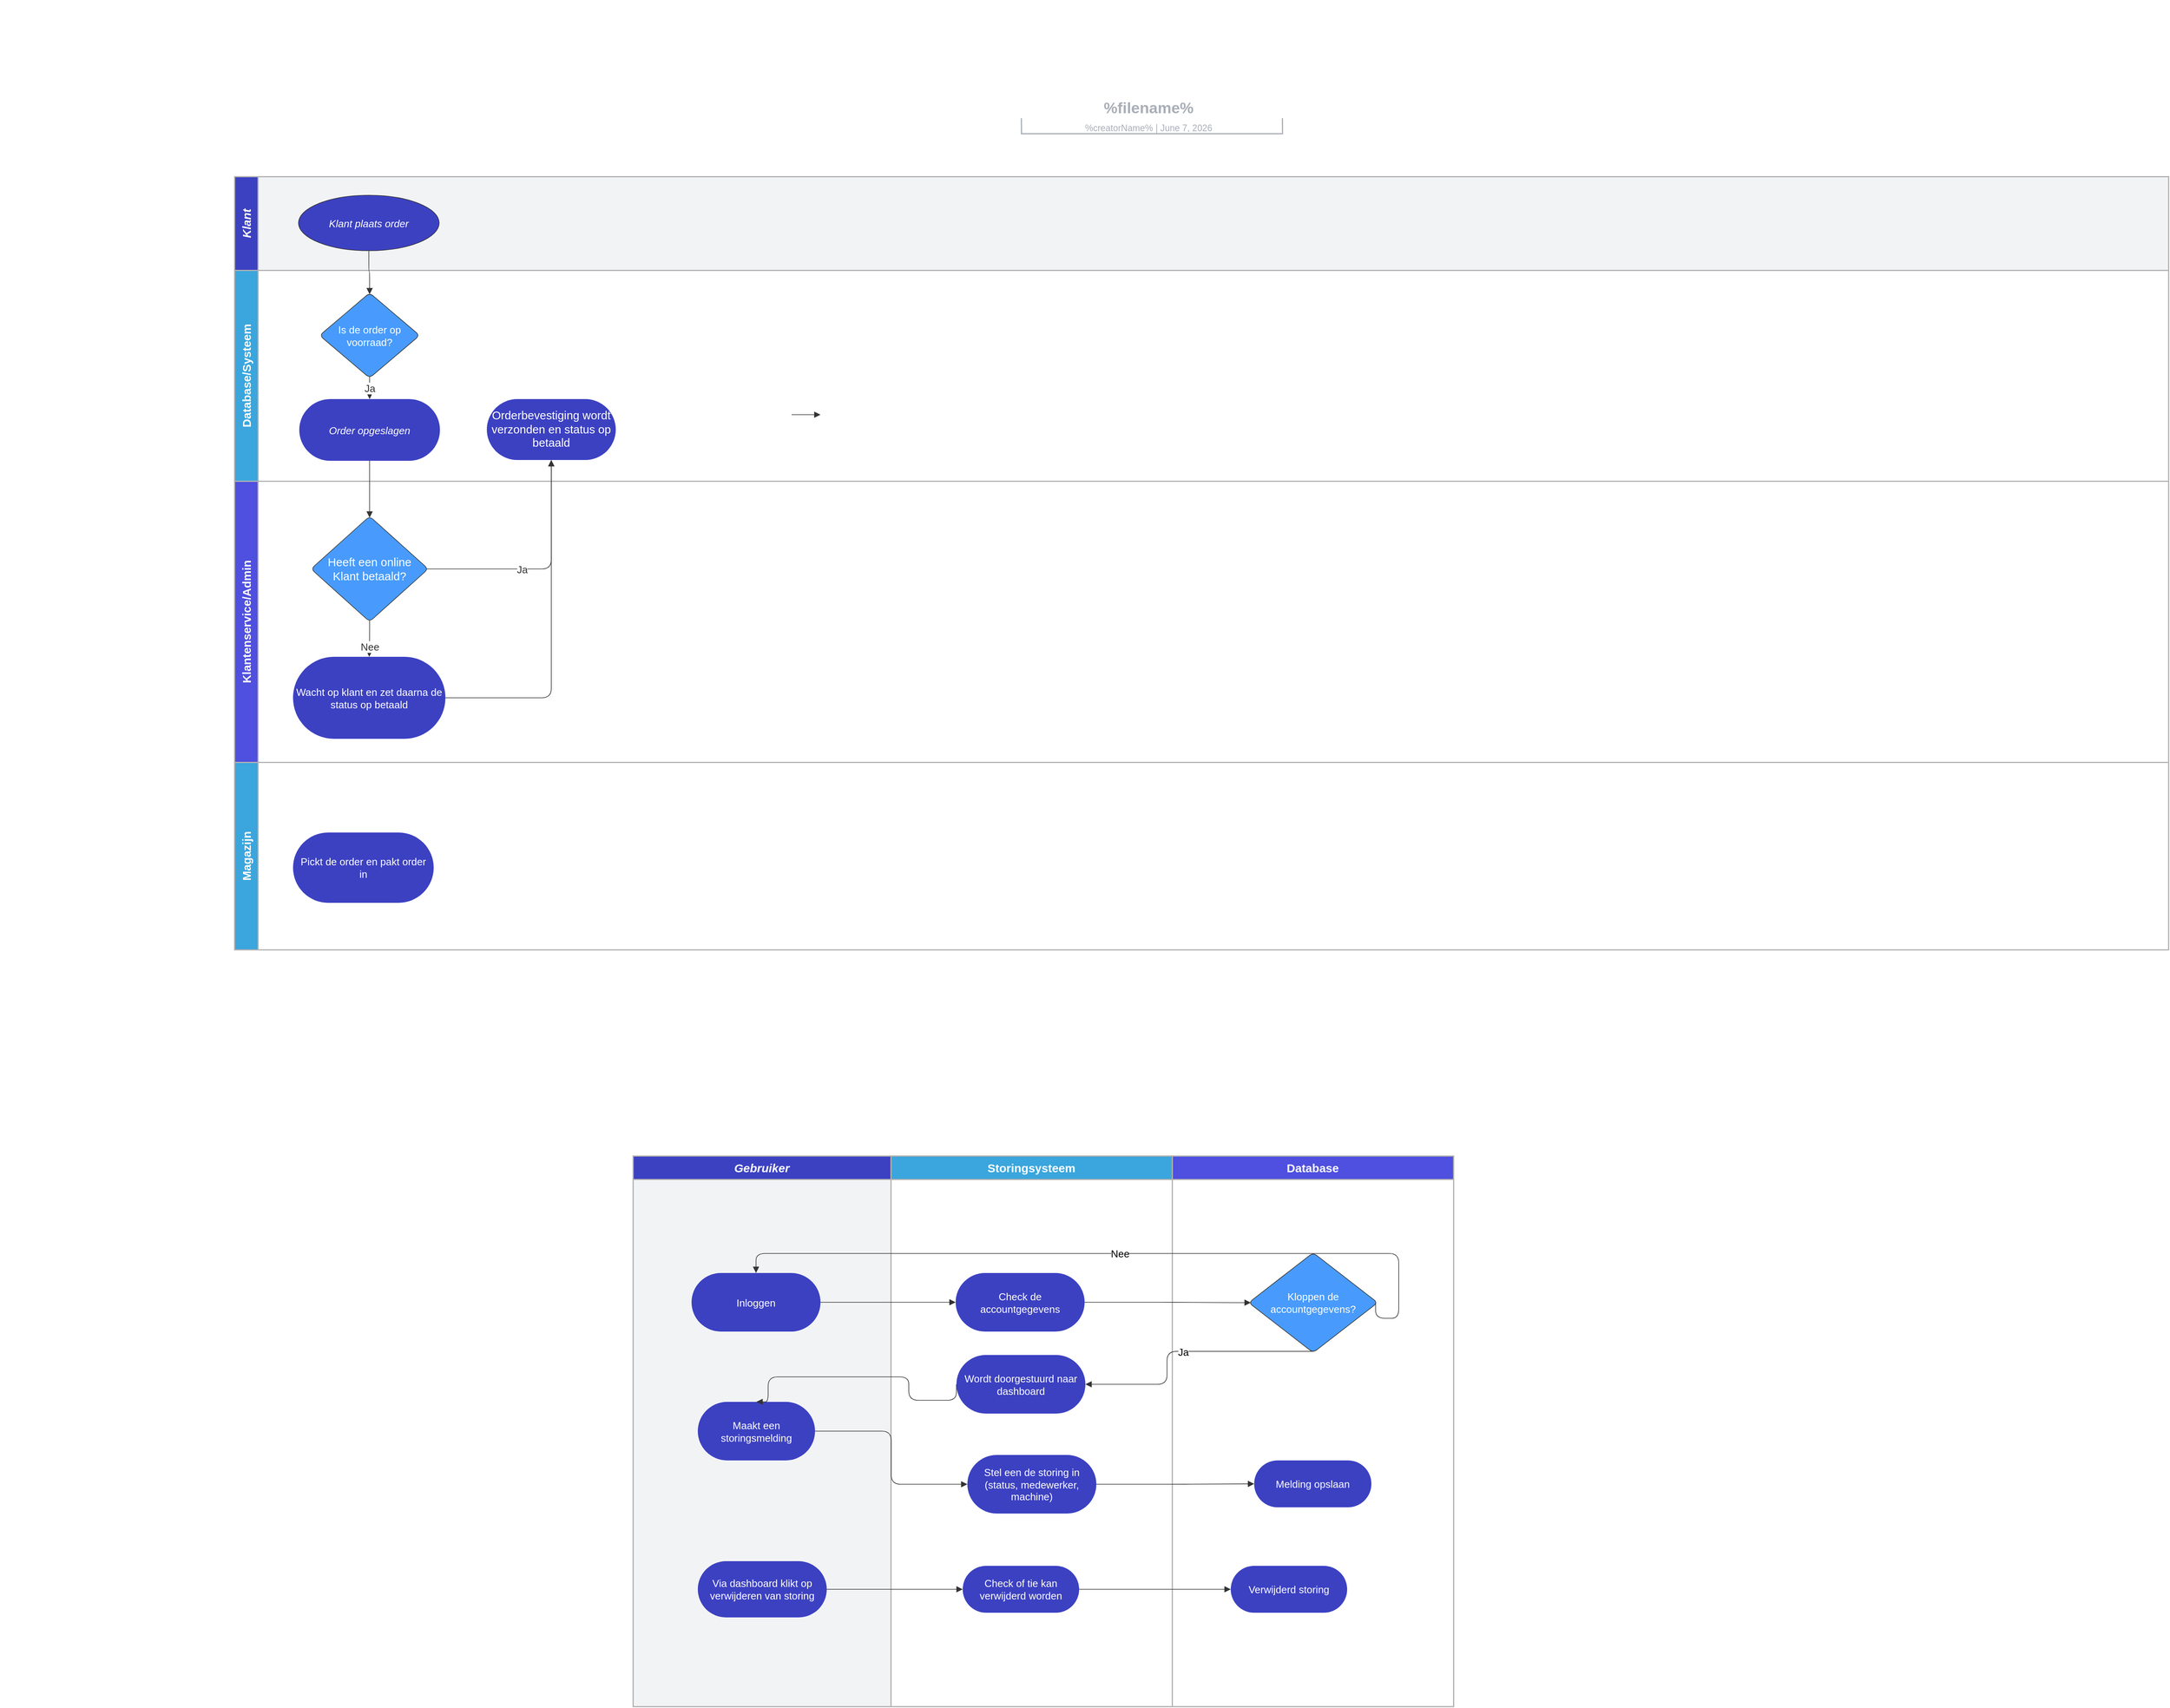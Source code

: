 <mxfile version="21.0.6" type="github">
  <diagram name="Page-1" id="udqCaN7Gq3vKLg3-HN35">
    <mxGraphModel dx="7170" dy="3495" grid="1" gridSize="10" guides="1" tooltips="1" connect="1" arrows="1" fold="1" page="1" pageScale="1" pageWidth="1400" pageHeight="850" math="0" shadow="0">
      <root>
        <mxCell id="0" />
        <mxCell id="1" parent="0" />
        <mxCell id="yd9bkMRgVebcNJ7dmM1L-2" parent="0" />
        <mxCell id="yd9bkMRgVebcNJ7dmM1L-3" value="" style="fillColor=none;strokeColor=none;pointerEvents=0;fontStyle=0;html=1;whiteSpace=wrap;container=1;collapsible=0;childLayout=stackLayout;resizeParent=1;dropTarget=0;horizontalStack=0;fontSize=13;spacing=0;strokeOpacity=100;rounded=1;absoluteArcSize=1;arcSize=12;horizontal=0;strokeWidth=1.5;" vertex="1" parent="yd9bkMRgVebcNJ7dmM1L-2">
          <mxGeometry x="330" y="296" width="2475" height="990" isRotated="1" as="geometry" />
        </mxCell>
        <mxCell id="yd9bkMRgVebcNJ7dmM1L-4" value="Klant" style="swimlane;html=1;whiteSpace=wrap;container=1;connectable=0;collapsible=0;startSize=30;dropTarget=0;rounded=0;horizontal=0;spacing=0;strokeColor=#b2b2b2;strokeOpacity=100;strokeWidth=1.5;fontSize=15;fontColor=#ffffff;fontStyle=3;fillColor=#3c41c2;swimlaneFillColor=#f2f3f5;" vertex="1" parent="yd9bkMRgVebcNJ7dmM1L-3">
          <mxGeometry width="2475" height="120" as="geometry" />
        </mxCell>
        <mxCell id="yd9bkMRgVebcNJ7dmM1L-5" value="Database/Systeem" style="swimlane;html=1;whiteSpace=wrap;container=1;connectable=0;collapsible=0;startSize=30;dropTarget=0;rounded=0;horizontal=0;spacing=0;strokeColor=#b2b2b2;strokeOpacity=100;strokeWidth=1.5;fontSize=15;fontColor=#ffffff;fontStyle=1;fillColor=#3aa6dd;swimlaneFillColor=#ffffff;" vertex="1" parent="yd9bkMRgVebcNJ7dmM1L-3">
          <mxGeometry y="120" width="2475" height="270" as="geometry" />
        </mxCell>
        <mxCell id="yd9bkMRgVebcNJ7dmM1L-6" value="Klantenservice/Admin" style="swimlane;html=1;whiteSpace=wrap;container=1;connectable=0;collapsible=0;startSize=30;dropTarget=0;rounded=0;horizontal=0;spacing=0;strokeColor=#b2b2b2;strokeOpacity=100;strokeWidth=1.5;fontSize=15;fontColor=#ffffff;fontStyle=1;fillColor=#4f4fe0;swimlaneFillColor=#ffffff;" vertex="1" parent="yd9bkMRgVebcNJ7dmM1L-3">
          <mxGeometry y="390" width="2475" height="360" as="geometry" />
        </mxCell>
        <mxCell id="yd9bkMRgVebcNJ7dmM1L-7" value="Magazijn" style="swimlane;html=1;whiteSpace=wrap;container=1;connectable=0;collapsible=0;startSize=30;dropTarget=0;rounded=0;horizontal=0;spacing=0;strokeColor=#b2b2b2;strokeOpacity=100;strokeWidth=1.5;fontSize=15;fontColor=#ffffff;fontStyle=1;fillColor=#3aa6dd;swimlaneFillColor=#ffffff;" vertex="1" parent="yd9bkMRgVebcNJ7dmM1L-3">
          <mxGeometry y="750" width="2475" height="240" as="geometry" />
        </mxCell>
        <mxCell id="yd9bkMRgVebcNJ7dmM1L-8" value="" style="fillColor=none;strokeColor=none;pointerEvents=0;fontStyle=0;html=1;whiteSpace=wrap;container=1;collapsible=0;childLayout=stackLayout;resizeParent=1;dropTarget=0;fontSize=13;spacing=0;strokeOpacity=100;rounded=1;absoluteArcSize=1;arcSize=12;strokeWidth=1.5;" vertex="1" parent="yd9bkMRgVebcNJ7dmM1L-2">
          <mxGeometry x="840" y="1550" width="1050" height="705" as="geometry" />
        </mxCell>
        <mxCell id="yd9bkMRgVebcNJ7dmM1L-9" value="Gebruiker" style="swimlane;html=1;whiteSpace=wrap;container=1;connectable=0;collapsible=0;startSize=30;dropTarget=0;rounded=0;spacing=0;strokeColor=#b2b2b2;strokeOpacity=100;strokeWidth=1.5;fontSize=15;fontColor=#ffffff;fontStyle=3;fillColor=#3c41c2;swimlaneFillColor=#f2f3f5;" vertex="1" parent="yd9bkMRgVebcNJ7dmM1L-8">
          <mxGeometry width="330" height="705" as="geometry" />
        </mxCell>
        <mxCell id="yd9bkMRgVebcNJ7dmM1L-10" value="Storingsysteem" style="swimlane;html=1;whiteSpace=wrap;container=1;connectable=0;collapsible=0;startSize=30;dropTarget=0;rounded=0;spacing=0;strokeColor=#b2b2b2;strokeOpacity=100;strokeWidth=1.5;fontSize=15;fontColor=#ffffff;fontStyle=1;fillColor=#3aa6dd;swimlaneFillColor=#ffffff;" vertex="1" parent="yd9bkMRgVebcNJ7dmM1L-8">
          <mxGeometry x="330" width="360" height="705" as="geometry" />
        </mxCell>
        <mxCell id="yd9bkMRgVebcNJ7dmM1L-11" value="Database" style="swimlane;html=1;whiteSpace=wrap;container=1;connectable=0;collapsible=0;startSize=30;dropTarget=0;rounded=0;spacing=0;strokeColor=#b2b2b2;strokeOpacity=100;strokeWidth=1.5;fontSize=15;fontColor=#ffffff;fontStyle=1;fillColor=#4f4fe0;swimlaneFillColor=#ffffff;" vertex="1" parent="yd9bkMRgVebcNJ7dmM1L-8">
          <mxGeometry x="690" width="360" height="705" as="geometry" />
        </mxCell>
        <mxCell id="yd9bkMRgVebcNJ7dmM1L-12" value="" style="group;dropTarget=0;pointerEvents=0;" vertex="1" parent="yd9bkMRgVebcNJ7dmM1L-2">
          <mxGeometry x="1180" y="191" width="640" height="45" as="geometry" />
        </mxCell>
        <UserObject label="%filename%" placeholders="1" id="yd9bkMRgVebcNJ7dmM1L-13">
          <mxCell style="points=[[0.245,0.967,0],[0.767,0.967,0]];html=1;overflow=block;blockSpacing=1;whiteSpace=wrap;fontSize=19.7;fontColor=#a9afb8;fontStyle=1;align=center;spacingLeft=7;spacingRight=7;spacingTop=2;spacing=3;strokeOpacity=0;fillOpacity=0;rounded=1;absoluteArcSize=1;arcSize=12;fillColor=#ffffff;strokeWidth=1.5;lucidId=Zp5B.o~4uqJS;" vertex="1" parent="yd9bkMRgVebcNJ7dmM1L-12">
            <mxGeometry width="640" height="31" as="geometry" />
          </mxCell>
        </UserObject>
        <UserObject label="%creatorName%  |  %date{mmmm d, yyyy}%" placeholders="1" id="yd9bkMRgVebcNJ7dmM1L-14">
          <mxCell style="html=1;overflow=block;blockSpacing=1;whiteSpace=wrap;fontSize=11.5;fontColor=#a9afb8;align=center;spacingLeft=7;spacingRight=7;spacingTop=2;spacing=3;strokeOpacity=0;fillOpacity=0;rounded=1;absoluteArcSize=1;arcSize=12;fillColor=#ffffff;strokeWidth=1.5;lucidId=Zp5BFBWkdzuN;" vertex="1" parent="yd9bkMRgVebcNJ7dmM1L-12">
            <mxGeometry y="31" width="640" height="14" as="geometry" />
          </mxCell>
        </UserObject>
        <mxCell id="yd9bkMRgVebcNJ7dmM1L-15" value="" style="html=1;jettySize=18;whiteSpace=wrap;fontSize=13;fontFamily=Helvetica;strokeColor=#a9afb8;strokeOpacity=100;strokeWidth=1.5;rounded=0;startArrow=none;endArrow=none;exitX=0.245;exitY=0.967;exitPerimeter=0;entryX=0.767;entryY=0.967;entryPerimeter=0;lucidId=Zp5B3QMqSILV;" edge="1" parent="yd9bkMRgVebcNJ7dmM1L-12" source="yd9bkMRgVebcNJ7dmM1L-13" target="yd9bkMRgVebcNJ7dmM1L-13">
          <mxGeometry width="100" height="100" relative="1" as="geometry">
            <Array as="points">
              <mxPoint x="157" y="50" generated="1" />
              <mxPoint x="491" y="50" generated="1" />
            </Array>
          </mxGeometry>
        </mxCell>
        <mxCell id="yd9bkMRgVebcNJ7dmM1L-16" value="Orderbevestiging wordt verzonden en status op betaald" style="html=1;overflow=block;blockSpacing=1;whiteSpace=wrap;rounded=1;arcSize=50;fontSize=14.7;fontColor=#ffffff;spacing=3.8;strokeOpacity=0;fillOpacity=100;fillColor=#3c41c2;strokeWidth=0.8;lucidId=C7cox1tg13cQ;" vertex="1" parent="yd9bkMRgVebcNJ7dmM1L-2">
          <mxGeometry x="653" y="581" width="165" height="78" as="geometry" />
        </mxCell>
        <mxCell id="yd9bkMRgVebcNJ7dmM1L-17" value="Heeft een online Klant betaald?" style="html=1;overflow=block;blockSpacing=1;whiteSpace=wrap;rhombus;fontSize=14.7;fontColor=#ffffff;align=center;spacing=3.8;strokeColor=#333333;strokeOpacity=100;fillOpacity=100;rounded=1;absoluteArcSize=1;arcSize=12;fillColor=#489bfc;strokeWidth=0.8;lucidId=rhdoeqafXLIC;" vertex="1" parent="yd9bkMRgVebcNJ7dmM1L-2">
          <mxGeometry x="428" y="731" width="150" height="135" as="geometry" />
        </mxCell>
        <mxCell id="yd9bkMRgVebcNJ7dmM1L-18" value="Order opgeslagen" style="html=1;overflow=block;blockSpacing=1;whiteSpace=wrap;rounded=1;arcSize=50;fontSize=13;fontColor=#ffffff;fontStyle=2;spacing=3.8;strokeOpacity=0;fillOpacity=100;fillColor=#3c41c2;strokeWidth=0.8;lucidId=lxdo0sqmmd~j;" vertex="1" parent="yd9bkMRgVebcNJ7dmM1L-2">
          <mxGeometry x="413" y="581" width="180" height="79" as="geometry" />
        </mxCell>
        <mxCell id="yd9bkMRgVebcNJ7dmM1L-19" value="" style="html=1;jettySize=18;whiteSpace=wrap;fontSize=13;strokeColor=#333333;strokeOpacity=100;strokeWidth=0.8;rounded=1;arcSize=24;edgeStyle=orthogonalEdgeStyle;startArrow=none;endArrow=block;endFill=1;exitX=0.5;exitY=1.005;exitPerimeter=0;entryX=0.5;entryY=0.017;entryPerimeter=0;lucidId=yxdog2FH4nMJ;" edge="1" parent="yd9bkMRgVebcNJ7dmM1L-2" source="yd9bkMRgVebcNJ7dmM1L-32" target="yd9bkMRgVebcNJ7dmM1L-31">
          <mxGeometry width="100" height="100" relative="1" as="geometry">
            <Array as="points" />
          </mxGeometry>
        </mxCell>
        <mxCell id="yd9bkMRgVebcNJ7dmM1L-20" value="" style="html=1;jettySize=18;whiteSpace=wrap;fontSize=13;strokeColor=#333333;strokeOpacity=100;strokeWidth=0.8;rounded=1;arcSize=24;edgeStyle=orthogonalEdgeStyle;startArrow=none;endArrow=block;endFill=1;exitX=0.5;exitY=0.983;exitPerimeter=0;entryX=0.5;entryY=0;entryPerimeter=0;lucidId=bKsoJkMltvMn;" edge="1" parent="yd9bkMRgVebcNJ7dmM1L-2" source="yd9bkMRgVebcNJ7dmM1L-31" target="yd9bkMRgVebcNJ7dmM1L-18">
          <mxGeometry width="100" height="100" relative="1" as="geometry">
            <Array as="points" />
          </mxGeometry>
        </mxCell>
        <mxCell id="yd9bkMRgVebcNJ7dmM1L-21" value="Ja" style="text;html=1;resizable=0;labelBackgroundColor=default;align=center;verticalAlign=middle;fontColor=#333333;fontSize=13;" vertex="1" parent="yd9bkMRgVebcNJ7dmM1L-20">
          <mxGeometry relative="1" as="geometry" />
        </mxCell>
        <mxCell id="yd9bkMRgVebcNJ7dmM1L-22" value="" style="html=1;jettySize=18;whiteSpace=wrap;fontSize=13;fontColor=#333333;align=center;strokeColor=#333333;strokeOpacity=100;strokeWidth=0.8;rounded=1;arcSize=24;edgeStyle=orthogonalEdgeStyle;startArrow=none;endArrow=block;endFill=1;exitX=0.5;exitY=0.986;exitPerimeter=0;entryX=0.5;entryY=0;entryPerimeter=0;lucidId=dydooSBf7rk.;" edge="1" parent="yd9bkMRgVebcNJ7dmM1L-2" source="yd9bkMRgVebcNJ7dmM1L-17" target="yd9bkMRgVebcNJ7dmM1L-26">
          <mxGeometry width="100" height="100" relative="1" as="geometry">
            <Array as="points" />
          </mxGeometry>
        </mxCell>
        <mxCell id="yd9bkMRgVebcNJ7dmM1L-23" value="Nee" style="text;html=1;resizable=0;labelBackgroundColor=default;align=center;verticalAlign=middle;fontColor=#333333;fontSize=13;" vertex="1" parent="yd9bkMRgVebcNJ7dmM1L-22">
          <mxGeometry x="0.466" relative="1" as="geometry" />
        </mxCell>
        <mxCell id="yd9bkMRgVebcNJ7dmM1L-24" value="" style="html=1;jettySize=18;whiteSpace=wrap;fontSize=13;fontColor=#333333;align=center;strokeColor=#333333;strokeOpacity=100;strokeWidth=0.8;rounded=1;arcSize=24;edgeStyle=orthogonalEdgeStyle;startArrow=none;endArrow=block;endFill=1;exitX=0.985;exitY=0.5;exitPerimeter=0;entryX=0.5;entryY=1;entryPerimeter=0;lucidId=kydosZcXZU-W;" edge="1" parent="yd9bkMRgVebcNJ7dmM1L-2" source="yd9bkMRgVebcNJ7dmM1L-17" target="yd9bkMRgVebcNJ7dmM1L-16">
          <mxGeometry width="100" height="100" relative="1" as="geometry">
            <Array as="points" />
          </mxGeometry>
        </mxCell>
        <mxCell id="yd9bkMRgVebcNJ7dmM1L-25" value="Ja" style="text;html=1;resizable=0;labelBackgroundColor=default;align=center;verticalAlign=middle;fontColor=#333333;fontSize=13;" vertex="1" parent="yd9bkMRgVebcNJ7dmM1L-24">
          <mxGeometry x="-0.187" relative="1" as="geometry" />
        </mxCell>
        <mxCell id="yd9bkMRgVebcNJ7dmM1L-26" value="Wacht op klant en zet daarna de status op betaald" style="html=1;overflow=block;blockSpacing=1;whiteSpace=wrap;rounded=1;arcSize=50;fontSize=13;fontColor=#ffffff;align=center;spacing=3.8;strokeOpacity=0;fillOpacity=100;fillColor=#3c41c2;strokeWidth=0.8;lucidId=PnsoDO01QQax;" vertex="1" parent="yd9bkMRgVebcNJ7dmM1L-2">
          <mxGeometry x="405" y="911" width="195" height="105" as="geometry" />
        </mxCell>
        <mxCell id="yd9bkMRgVebcNJ7dmM1L-27" value="" style="html=1;jettySize=18;whiteSpace=wrap;fontSize=13;strokeColor=#333333;strokeOpacity=100;strokeWidth=0.8;rounded=1;arcSize=24;edgeStyle=orthogonalEdgeStyle;startArrow=none;endArrow=block;endFill=1;exitX=0.5;exitY=1;exitPerimeter=0;entryX=0.5;entryY=0.014;entryPerimeter=0;lucidId=YysoCOgSKGxk;" edge="1" parent="yd9bkMRgVebcNJ7dmM1L-2" source="yd9bkMRgVebcNJ7dmM1L-18" target="yd9bkMRgVebcNJ7dmM1L-17">
          <mxGeometry width="100" height="100" relative="1" as="geometry">
            <Array as="points" />
          </mxGeometry>
        </mxCell>
        <mxCell id="yd9bkMRgVebcNJ7dmM1L-28" value="Pickt de order en pakt order in" style="html=1;overflow=block;blockSpacing=1;whiteSpace=wrap;rounded=1;arcSize=50;fontSize=13;fontColor=#ffffff;align=center;spacing=3.8;strokeOpacity=0;fillOpacity=100;fillColor=#3c41c2;strokeWidth=0.8;lucidId=IBso2jjMC-bR;" vertex="1" parent="yd9bkMRgVebcNJ7dmM1L-2">
          <mxGeometry x="405" y="1136" width="180" height="90" as="geometry" />
        </mxCell>
        <mxCell id="yd9bkMRgVebcNJ7dmM1L-29" value="" style="html=1;jettySize=18;whiteSpace=wrap;fontSize=13;strokeColor=#333333;strokeOpacity=100;strokeWidth=0.8;rounded=1;arcSize=24;edgeStyle=orthogonalEdgeStyle;startArrow=none;endArrow=block;endFill=1;lucidId=CFsof18CgOE0;" edge="1" parent="yd9bkMRgVebcNJ7dmM1L-2">
          <mxGeometry width="100" height="100" relative="1" as="geometry">
            <Array as="points" />
            <mxPoint x="1043" y="601" as="sourcePoint" />
            <mxPoint x="1080" y="601" as="targetPoint" />
          </mxGeometry>
        </mxCell>
        <mxCell id="yd9bkMRgVebcNJ7dmM1L-30" value="" style="html=1;jettySize=18;whiteSpace=wrap;fontSize=13;strokeColor=#333333;strokeOpacity=100;strokeWidth=0.8;rounded=1;arcSize=24;edgeStyle=orthogonalEdgeStyle;startArrow=none;endArrow=block;endFill=1;exitX=1;exitY=0.5;exitPerimeter=0;entryX=0.5;entryY=1;entryPerimeter=0;lucidId=nGso_QMss6.y;" edge="1" parent="yd9bkMRgVebcNJ7dmM1L-2" source="yd9bkMRgVebcNJ7dmM1L-26" target="yd9bkMRgVebcNJ7dmM1L-16">
          <mxGeometry width="100" height="100" relative="1" as="geometry">
            <Array as="points" />
          </mxGeometry>
        </mxCell>
        <mxCell id="yd9bkMRgVebcNJ7dmM1L-31" value="Is de order op voorraad?" style="html=1;overflow=block;blockSpacing=1;whiteSpace=wrap;rhombus;fontSize=13;fontColor=#ffffff;align=center;spacing=3.8;strokeColor=#333333;strokeOpacity=100;fillOpacity=100;rounded=1;absoluteArcSize=1;arcSize=12;fillColor=#489bfc;strokeWidth=0.8;lucidId=bKsoBlcb.BdF;" vertex="1" parent="yd9bkMRgVebcNJ7dmM1L-2">
          <mxGeometry x="439" y="445" width="128" height="109" as="geometry" />
        </mxCell>
        <mxCell id="yd9bkMRgVebcNJ7dmM1L-32" value="Klant plaats order" style="html=1;overflow=block;blockSpacing=1;whiteSpace=wrap;ellipse;fontSize=13;fontColor=#ffffff;fontStyle=2;align=center;spacing=3.8;strokeColor=#333333;strokeOpacity=100;fillOpacity=100;rounded=1;absoluteArcSize=1;arcSize=12;fillColor=#3c41c2;strokeWidth=0.8;lucidId=28soVd044nyk;" vertex="1" parent="yd9bkMRgVebcNJ7dmM1L-2">
          <mxGeometry x="412" y="320" width="180" height="71" as="geometry" />
        </mxCell>
        <mxCell id="yd9bkMRgVebcNJ7dmM1L-33" value="Inloggen" style="html=1;overflow=block;blockSpacing=1;whiteSpace=wrap;rounded=1;arcSize=50;fontSize=13;fontColor=#ffffff;align=center;spacing=3.8;strokeOpacity=0;fillOpacity=100;fillColor=#3c41c2;strokeWidth=0.8;lucidId=KyOwqpDYbYeP;" vertex="1" parent="yd9bkMRgVebcNJ7dmM1L-2">
          <mxGeometry x="915" y="1700" width="165" height="75" as="geometry" />
        </mxCell>
        <mxCell id="yd9bkMRgVebcNJ7dmM1L-34" value="Check de accountgegevens" style="html=1;overflow=block;blockSpacing=1;whiteSpace=wrap;rounded=1;arcSize=50;fontSize=13;fontColor=#ffffff;align=center;spacing=3.8;strokeOpacity=0;fillOpacity=100;fillColor=#3c41c2;strokeWidth=0.8;lucidId=KzOwG5VSaROI;" vertex="1" parent="yd9bkMRgVebcNJ7dmM1L-2">
          <mxGeometry x="1253" y="1700" width="165" height="75" as="geometry" />
        </mxCell>
        <mxCell id="yd9bkMRgVebcNJ7dmM1L-35" value="Kloppen de accountgegevens?" style="html=1;overflow=block;blockSpacing=1;whiteSpace=wrap;rhombus;fontSize=13;fontColor=#ffffff;align=center;spacing=3.8;strokeColor=#333333;strokeOpacity=100;fillOpacity=100;rounded=1;absoluteArcSize=1;arcSize=12;fillColor=#489bfc;strokeWidth=0.8;lucidId=OBOwLcokszDo;" vertex="1" parent="yd9bkMRgVebcNJ7dmM1L-2">
          <mxGeometry x="1628" y="1674" width="165" height="128" as="geometry" />
        </mxCell>
        <mxCell id="yd9bkMRgVebcNJ7dmM1L-36" value="" style="html=1;jettySize=18;whiteSpace=wrap;fontSize=13;strokeColor=#333333;strokeOpacity=100;strokeWidth=0.8;rounded=1;arcSize=24;edgeStyle=orthogonalEdgeStyle;startArrow=none;endArrow=block;endFill=1;exitX=1;exitY=0.5;exitPerimeter=0;entryX=0.016;entryY=0.5;entryPerimeter=0;lucidId=WBOwAdMW0iaY;" edge="1" parent="yd9bkMRgVebcNJ7dmM1L-2" source="yd9bkMRgVebcNJ7dmM1L-34" target="yd9bkMRgVebcNJ7dmM1L-35">
          <mxGeometry width="100" height="100" relative="1" as="geometry">
            <Array as="points" />
          </mxGeometry>
        </mxCell>
        <mxCell id="yd9bkMRgVebcNJ7dmM1L-37" value="" style="html=1;jettySize=18;whiteSpace=wrap;fontSize=13;strokeColor=#333333;strokeOpacity=100;strokeWidth=0.8;rounded=1;arcSize=24;edgeStyle=orthogonalEdgeStyle;startArrow=none;endArrow=block;endFill=1;exitX=1;exitY=0.5;exitPerimeter=0;entryX=0;entryY=0.5;entryPerimeter=0;lucidId=eCOwc9mOPHFt;" edge="1" parent="yd9bkMRgVebcNJ7dmM1L-2" source="yd9bkMRgVebcNJ7dmM1L-33" target="yd9bkMRgVebcNJ7dmM1L-34">
          <mxGeometry width="100" height="100" relative="1" as="geometry">
            <Array as="points" />
          </mxGeometry>
        </mxCell>
        <mxCell id="yd9bkMRgVebcNJ7dmM1L-38" value="" style="html=1;jettySize=18;whiteSpace=wrap;fontSize=13;fontColor=default;align=center;strokeColor=#333333;strokeOpacity=100;strokeWidth=0.8;rounded=1;arcSize=24;edgeStyle=orthogonalEdgeStyle;startArrow=none;endArrow=block;endFill=1;exitX=0.5;exitY=0.987;exitPerimeter=0;entryX=1;entryY=0.5;entryPerimeter=0;lucidId=.DOw6S_m2f1S;" edge="1" parent="yd9bkMRgVebcNJ7dmM1L-2" source="yd9bkMRgVebcNJ7dmM1L-35" target="yd9bkMRgVebcNJ7dmM1L-40">
          <mxGeometry width="100" height="100" relative="1" as="geometry">
            <Array as="points" />
          </mxGeometry>
        </mxCell>
        <mxCell id="yd9bkMRgVebcNJ7dmM1L-39" value="Ja" style="text;html=1;resizable=0;labelBackgroundColor=default;align=center;verticalAlign=middle;fontColor=default;fontSize=13;" vertex="1" parent="yd9bkMRgVebcNJ7dmM1L-38">
          <mxGeometry relative="1" as="geometry" />
        </mxCell>
        <mxCell id="yd9bkMRgVebcNJ7dmM1L-40" value="Wordt doorgestuurd naar dashboard" style="html=1;overflow=block;blockSpacing=1;whiteSpace=wrap;rounded=1;arcSize=50;fontSize=13;fontColor=#ffffff;align=center;spacing=3.8;strokeOpacity=0;fillOpacity=100;fillColor=#3c41c2;strokeWidth=0.8;lucidId=aEOwHWZ7EaVp;" vertex="1" parent="yd9bkMRgVebcNJ7dmM1L-2">
          <mxGeometry x="1254" y="1805" width="165" height="75" as="geometry" />
        </mxCell>
        <mxCell id="yd9bkMRgVebcNJ7dmM1L-41" value="" style="html=1;jettySize=18;whiteSpace=wrap;fontSize=13;fontColor=default;align=center;strokeColor=#333333;strokeOpacity=100;strokeWidth=0.8;rounded=1;arcSize=24;edgeStyle=orthogonalEdgeStyle;startArrow=none;endArrow=block;endFill=1;exitX=0.984;exitY=0.5;exitPerimeter=0;entryX=0.5;entryY=0;entryPerimeter=0;lucidId=KEOwk7MX-yh8;" edge="1" parent="yd9bkMRgVebcNJ7dmM1L-2" source="yd9bkMRgVebcNJ7dmM1L-35" target="yd9bkMRgVebcNJ7dmM1L-33">
          <mxGeometry width="100" height="100" relative="1" as="geometry">
            <Array as="points">
              <mxPoint x="1820" y="1758" />
              <mxPoint x="1820" y="1675" />
              <mxPoint x="998" y="1675" />
            </Array>
          </mxGeometry>
        </mxCell>
        <mxCell id="yd9bkMRgVebcNJ7dmM1L-42" value="Nee" style="text;html=1;resizable=0;labelBackgroundColor=default;align=center;verticalAlign=middle;fontColor=default;fontSize=13;" vertex="1" parent="yd9bkMRgVebcNJ7dmM1L-41">
          <mxGeometry relative="1" as="geometry" />
        </mxCell>
        <mxCell id="yd9bkMRgVebcNJ7dmM1L-43" value="Maakt een storingsmelding" style="html=1;overflow=block;blockSpacing=1;whiteSpace=wrap;rounded=1;arcSize=50;fontSize=13;fontColor=#ffffff;align=center;spacing=3.8;strokeOpacity=0;fillOpacity=100;fillColor=#3c41c2;strokeWidth=0.8;lucidId=JHOwzWbKDxHY;" vertex="1" parent="yd9bkMRgVebcNJ7dmM1L-2">
          <mxGeometry x="923" y="1865" width="150" height="75" as="geometry" />
        </mxCell>
        <mxCell id="yd9bkMRgVebcNJ7dmM1L-44" value="" style="html=1;jettySize=18;whiteSpace=wrap;fontSize=13;strokeColor=#333333;strokeOpacity=100;strokeWidth=0.8;rounded=1;arcSize=24;edgeStyle=orthogonalEdgeStyle;startArrow=none;endArrow=block;endFill=1;exitX=0;exitY=0.5;exitPerimeter=0;entryX=0.5;entryY=0;entryPerimeter=0;lucidId=~HOwcZpZOdLJ;" edge="1" parent="yd9bkMRgVebcNJ7dmM1L-2" source="yd9bkMRgVebcNJ7dmM1L-40" target="yd9bkMRgVebcNJ7dmM1L-43">
          <mxGeometry width="100" height="100" relative="1" as="geometry">
            <Array as="points">
              <mxPoint x="1193" y="1863" />
              <mxPoint x="1193" y="1833" />
              <mxPoint x="1013" y="1833" />
            </Array>
          </mxGeometry>
        </mxCell>
        <mxCell id="yd9bkMRgVebcNJ7dmM1L-45" value="Melding opslaan" style="html=1;overflow=block;blockSpacing=1;whiteSpace=wrap;rounded=1;arcSize=50;fontSize=13;fontColor=#ffffff;align=center;spacing=3.8;strokeOpacity=0;fillOpacity=100;fillColor=#3c41c2;strokeWidth=0.8;lucidId=NLOwHiAgZ-Xj;" vertex="1" parent="yd9bkMRgVebcNJ7dmM1L-2">
          <mxGeometry x="1635" y="1940" width="150" height="60" as="geometry" />
        </mxCell>
        <mxCell id="yd9bkMRgVebcNJ7dmM1L-46" value="" style="html=1;jettySize=18;whiteSpace=wrap;fontSize=13;strokeColor=#333333;strokeOpacity=100;strokeWidth=0.8;rounded=1;arcSize=24;edgeStyle=orthogonalEdgeStyle;startArrow=none;endArrow=block;endFill=1;exitX=1;exitY=0.5;exitPerimeter=0;entryX=0;entryY=0.5;entryPerimeter=0;lucidId=GbPwP.uCrwIt;" edge="1" parent="yd9bkMRgVebcNJ7dmM1L-2" source="yd9bkMRgVebcNJ7dmM1L-43" target="yd9bkMRgVebcNJ7dmM1L-47">
          <mxGeometry width="100" height="100" relative="1" as="geometry">
            <Array as="points" />
          </mxGeometry>
        </mxCell>
        <mxCell id="yd9bkMRgVebcNJ7dmM1L-47" value="Stel een de storing in (status, medewerker, machine)" style="html=1;overflow=block;blockSpacing=1;whiteSpace=wrap;rounded=1;arcSize=50;fontSize=13;fontColor=#ffffff;align=center;spacing=3.8;strokeOpacity=0;fillOpacity=100;fillColor=#3c41c2;strokeWidth=0.8;lucidId=2ePwD~yUMpVm;" vertex="1" parent="yd9bkMRgVebcNJ7dmM1L-2">
          <mxGeometry x="1268" y="1933" width="165" height="75" as="geometry" />
        </mxCell>
        <mxCell id="yd9bkMRgVebcNJ7dmM1L-48" value="" style="html=1;overflow=block;blockSpacing=1;whiteSpace=wrap;fontSize=13;align=center;spacing=3.8;strokeOpacity=0;fillOpacity=0;rounded=1;absoluteArcSize=1;arcSize=12;fillColor=#ffffff;strokeWidth=0.8;lucidId=lgPwDl~DkY3o;" vertex="1" parent="yd9bkMRgVebcNJ7dmM1L-2">
          <mxGeometry x="945" y="2090" width="180" height="45" as="geometry" />
        </mxCell>
        <mxCell id="yd9bkMRgVebcNJ7dmM1L-49" value="" style="html=1;jettySize=18;whiteSpace=wrap;fontSize=13;strokeColor=#333333;strokeOpacity=100;strokeWidth=0.8;rounded=1;arcSize=24;edgeStyle=orthogonalEdgeStyle;startArrow=none;endArrow=block;endFill=1;exitX=1;exitY=0.5;exitPerimeter=0;entryX=0;entryY=0.5;entryPerimeter=0;lucidId=TgPwBhFTT9HO;" edge="1" parent="yd9bkMRgVebcNJ7dmM1L-2" source="yd9bkMRgVebcNJ7dmM1L-47" target="yd9bkMRgVebcNJ7dmM1L-45">
          <mxGeometry width="100" height="100" relative="1" as="geometry">
            <Array as="points" />
          </mxGeometry>
        </mxCell>
        <mxCell id="yd9bkMRgVebcNJ7dmM1L-50" value="Verwijderd storing" style="html=1;overflow=block;blockSpacing=1;whiteSpace=wrap;rounded=1;arcSize=50;fontSize=13;fontColor=#ffffff;align=center;spacing=3.8;strokeOpacity=0;fillOpacity=100;fillColor=#3c41c2;strokeWidth=0.8;lucidId=PiPwe.ns-Y8U;" vertex="1" parent="yd9bkMRgVebcNJ7dmM1L-2">
          <mxGeometry x="1605" y="2075" width="149" height="60" as="geometry" />
        </mxCell>
        <mxCell id="yd9bkMRgVebcNJ7dmM1L-51" value="Via dashboard klikt op verwijderen van storing" style="html=1;overflow=block;blockSpacing=1;whiteSpace=wrap;rounded=1;arcSize=50;fontSize=13;fontColor=#ffffff;align=center;spacing=3.8;strokeOpacity=0;fillOpacity=100;fillColor=#3c41c2;strokeWidth=0.8;lucidId=zjPw_vQ8ZJC1;" vertex="1" parent="yd9bkMRgVebcNJ7dmM1L-2">
          <mxGeometry x="923" y="2069" width="165" height="72" as="geometry" />
        </mxCell>
        <mxCell id="yd9bkMRgVebcNJ7dmM1L-52" value="" style="html=1;jettySize=18;whiteSpace=wrap;fontSize=13;strokeColor=#333333;strokeOpacity=100;strokeWidth=0.8;rounded=1;arcSize=24;edgeStyle=orthogonalEdgeStyle;startArrow=none;endArrow=block;endFill=1;exitX=1;exitY=0.5;exitPerimeter=0;entryX=0;entryY=0.5;entryPerimeter=0;lucidId=BkPw85Y-RKZr;" edge="1" parent="yd9bkMRgVebcNJ7dmM1L-2" source="yd9bkMRgVebcNJ7dmM1L-51" target="yd9bkMRgVebcNJ7dmM1L-53">
          <mxGeometry width="100" height="100" relative="1" as="geometry">
            <Array as="points" />
          </mxGeometry>
        </mxCell>
        <mxCell id="yd9bkMRgVebcNJ7dmM1L-53" value="Check of tie kan verwijderd worden" style="html=1;overflow=block;blockSpacing=1;whiteSpace=wrap;rounded=1;arcSize=50;fontSize=13;fontColor=#ffffff;align=center;spacing=3.8;strokeOpacity=0;fillOpacity=100;fillColor=#3c41c2;strokeWidth=0.8;lucidId=KkPwSl3_4fRw;" vertex="1" parent="yd9bkMRgVebcNJ7dmM1L-2">
          <mxGeometry x="1262" y="2075" width="149" height="60" as="geometry" />
        </mxCell>
        <mxCell id="yd9bkMRgVebcNJ7dmM1L-54" value="" style="html=1;jettySize=18;whiteSpace=wrap;fontSize=13;strokeColor=#333333;strokeOpacity=100;strokeWidth=0.8;rounded=1;arcSize=24;edgeStyle=orthogonalEdgeStyle;startArrow=none;endArrow=block;endFill=1;exitX=1;exitY=0.5;exitPerimeter=0;entryX=0;entryY=0.5;entryPerimeter=0;lucidId=6kPwC0wLBEe8;" edge="1" parent="yd9bkMRgVebcNJ7dmM1L-2" source="yd9bkMRgVebcNJ7dmM1L-53" target="yd9bkMRgVebcNJ7dmM1L-50">
          <mxGeometry width="100" height="100" relative="1" as="geometry">
            <Array as="points" />
          </mxGeometry>
        </mxCell>
        <mxCell id="yd9bkMRgVebcNJ7dmM1L-55" value="Future" parent="0" />
        <mxCell id="yd9bkMRgVebcNJ7dmM1L-56" value="" style="group;dropTarget=0;pointerEvents=0;container=1;collapsible=0;recursiveResize=0;" vertex="1" parent="yd9bkMRgVebcNJ7dmM1L-55">
          <mxGeometry x="30" y="70" as="geometry" />
        </mxCell>
      </root>
    </mxGraphModel>
  </diagram>
</mxfile>

